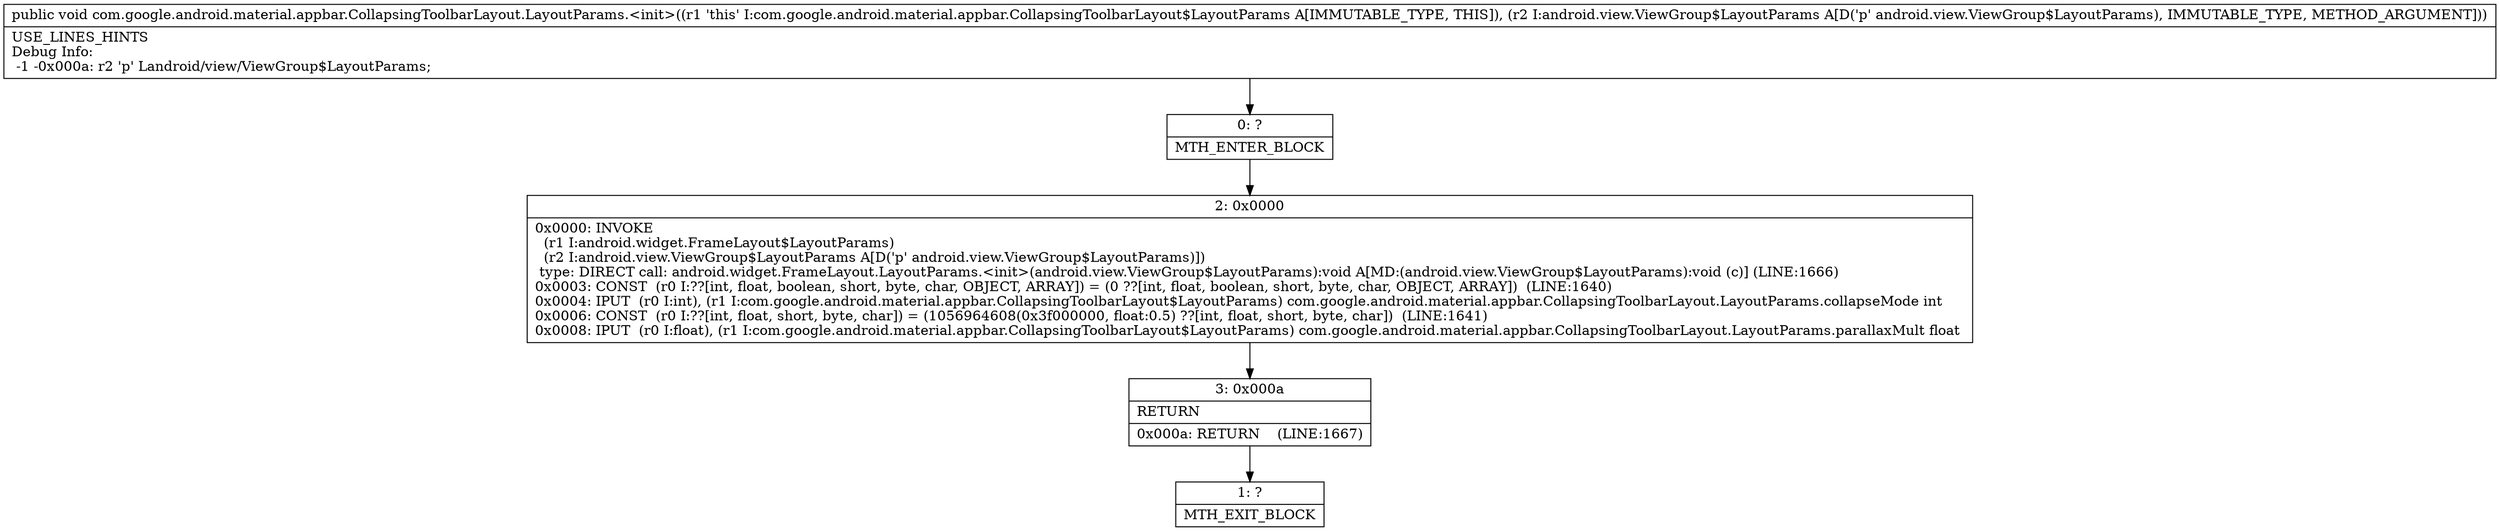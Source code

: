 digraph "CFG forcom.google.android.material.appbar.CollapsingToolbarLayout.LayoutParams.\<init\>(Landroid\/view\/ViewGroup$LayoutParams;)V" {
Node_0 [shape=record,label="{0\:\ ?|MTH_ENTER_BLOCK\l}"];
Node_2 [shape=record,label="{2\:\ 0x0000|0x0000: INVOKE  \l  (r1 I:android.widget.FrameLayout$LayoutParams)\l  (r2 I:android.view.ViewGroup$LayoutParams A[D('p' android.view.ViewGroup$LayoutParams)])\l type: DIRECT call: android.widget.FrameLayout.LayoutParams.\<init\>(android.view.ViewGroup$LayoutParams):void A[MD:(android.view.ViewGroup$LayoutParams):void (c)] (LINE:1666)\l0x0003: CONST  (r0 I:??[int, float, boolean, short, byte, char, OBJECT, ARRAY]) = (0 ??[int, float, boolean, short, byte, char, OBJECT, ARRAY])  (LINE:1640)\l0x0004: IPUT  (r0 I:int), (r1 I:com.google.android.material.appbar.CollapsingToolbarLayout$LayoutParams) com.google.android.material.appbar.CollapsingToolbarLayout.LayoutParams.collapseMode int \l0x0006: CONST  (r0 I:??[int, float, short, byte, char]) = (1056964608(0x3f000000, float:0.5) ??[int, float, short, byte, char])  (LINE:1641)\l0x0008: IPUT  (r0 I:float), (r1 I:com.google.android.material.appbar.CollapsingToolbarLayout$LayoutParams) com.google.android.material.appbar.CollapsingToolbarLayout.LayoutParams.parallaxMult float \l}"];
Node_3 [shape=record,label="{3\:\ 0x000a|RETURN\l|0x000a: RETURN    (LINE:1667)\l}"];
Node_1 [shape=record,label="{1\:\ ?|MTH_EXIT_BLOCK\l}"];
MethodNode[shape=record,label="{public void com.google.android.material.appbar.CollapsingToolbarLayout.LayoutParams.\<init\>((r1 'this' I:com.google.android.material.appbar.CollapsingToolbarLayout$LayoutParams A[IMMUTABLE_TYPE, THIS]), (r2 I:android.view.ViewGroup$LayoutParams A[D('p' android.view.ViewGroup$LayoutParams), IMMUTABLE_TYPE, METHOD_ARGUMENT]))  | USE_LINES_HINTS\lDebug Info:\l  \-1 \-0x000a: r2 'p' Landroid\/view\/ViewGroup$LayoutParams;\l}"];
MethodNode -> Node_0;Node_0 -> Node_2;
Node_2 -> Node_3;
Node_3 -> Node_1;
}

